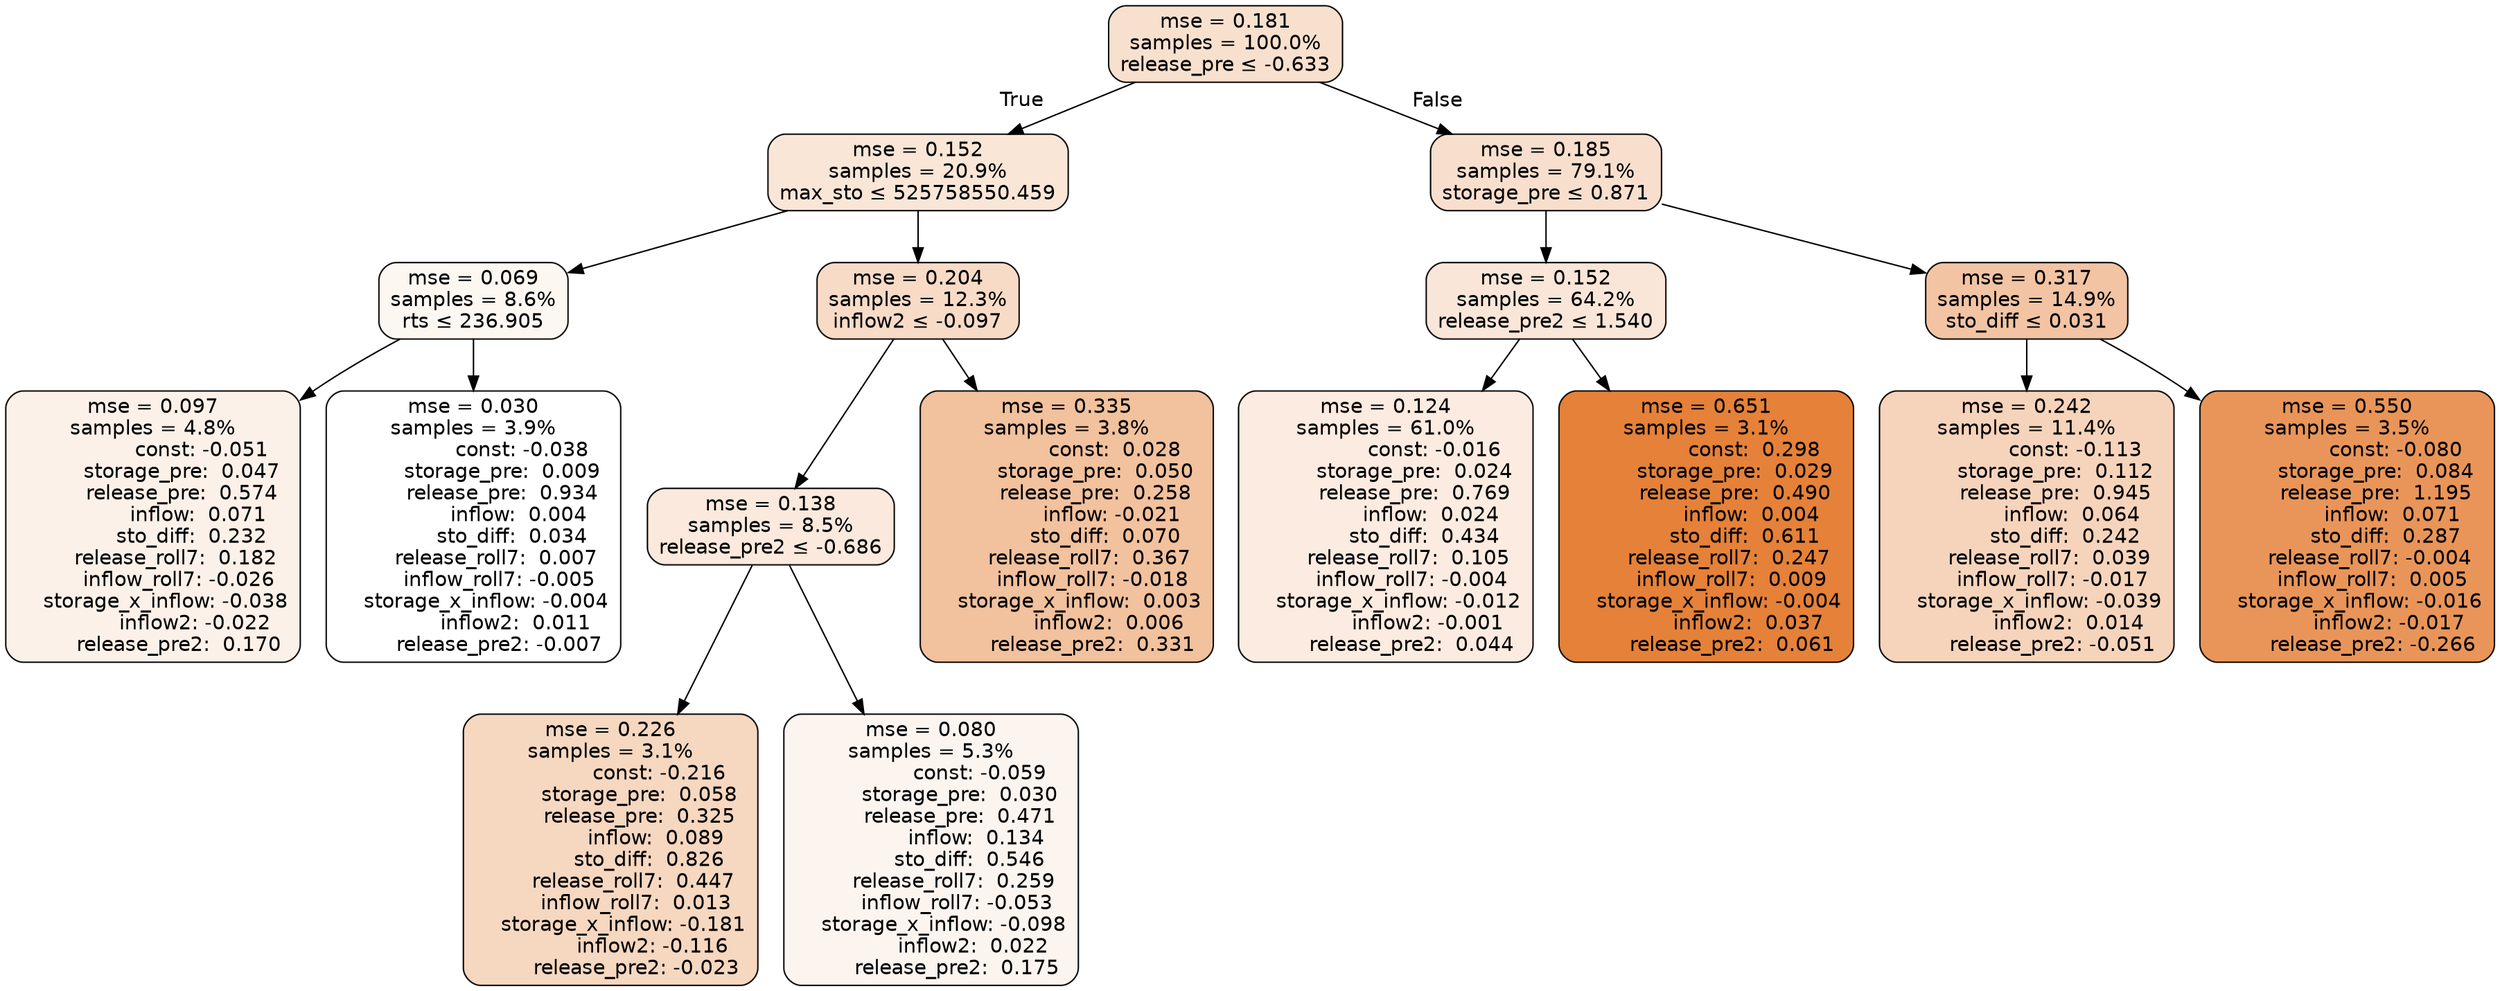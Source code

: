 digraph tree {
bgcolor="transparent"
node [shape=rectangle, style="filled, rounded", color="black", fontname=helvetica] ;
edge [fontname=helvetica] ;
	"0" [label="mse = 0.181
samples = 100.0%
release_pre &le; -0.633", fillcolor="#f8e0ce"]
	"1" [label="mse = 0.152
samples = 20.9%
max_sto &le; 525758550.459", fillcolor="#f9e6d7"]
	"2" [label="mse = 0.069
samples = 8.6%
rts &le; 236.905", fillcolor="#fdf7f2"]
	"3" [label="mse = 0.097
samples = 4.8%
               const: -0.051
         storage_pre:  0.047
         release_pre:  0.574
              inflow:  0.071
            sto_diff:  0.232
       release_roll7:  0.182
        inflow_roll7: -0.026
    storage_x_inflow: -0.038
             inflow2: -0.022
        release_pre2:  0.170", fillcolor="#fcf1e9"]
	"4" [label="mse = 0.030
samples = 3.9%
               const: -0.038
         storage_pre:  0.009
         release_pre:  0.934
              inflow:  0.004
            sto_diff:  0.034
       release_roll7:  0.007
        inflow_roll7: -0.005
    storage_x_inflow: -0.004
             inflow2:  0.011
        release_pre2: -0.007", fillcolor="#ffffff"]
	"5" [label="mse = 0.204
samples = 12.3%
inflow2 &le; -0.097", fillcolor="#f7dbc7"]
	"6" [label="mse = 0.138
samples = 8.5%
release_pre2 &le; -0.686", fillcolor="#fae9dc"]
	"7" [label="mse = 0.226
samples = 3.1%
               const: -0.216
         storage_pre:  0.058
         release_pre:  0.325
              inflow:  0.089
            sto_diff:  0.826
       release_roll7:  0.447
        inflow_roll7:  0.013
    storage_x_inflow: -0.181
             inflow2: -0.116
        release_pre2: -0.023", fillcolor="#f6d7c0"]
	"8" [label="mse = 0.080
samples = 5.3%
               const: -0.059
         storage_pre:  0.030
         release_pre:  0.471
              inflow:  0.134
            sto_diff:  0.546
       release_roll7:  0.259
        inflow_roll7: -0.053
    storage_x_inflow: -0.098
             inflow2:  0.022
        release_pre2:  0.175", fillcolor="#fcf4ef"]
	"9" [label="mse = 0.335
samples = 3.8%
               const:  0.028
         storage_pre:  0.050
         release_pre:  0.258
              inflow: -0.021
            sto_diff:  0.070
       release_roll7:  0.367
        inflow_roll7: -0.018
    storage_x_inflow:  0.003
             inflow2:  0.006
        release_pre2:  0.331", fillcolor="#f2c19d"]
	"10" [label="mse = 0.185
samples = 79.1%
storage_pre &le; 0.871", fillcolor="#f8dfcd"]
	"11" [label="mse = 0.152
samples = 64.2%
release_pre2 &le; 1.540", fillcolor="#f9e6d8"]
	"12" [label="mse = 0.124
samples = 61.0%
               const: -0.016
         storage_pre:  0.024
         release_pre:  0.769
              inflow:  0.024
            sto_diff:  0.434
       release_roll7:  0.105
        inflow_roll7: -0.004
    storage_x_inflow: -0.012
             inflow2: -0.001
        release_pre2:  0.044", fillcolor="#fbebe0"]
	"13" [label="mse = 0.651
samples = 3.1%
               const:  0.298
         storage_pre:  0.029
         release_pre:  0.490
              inflow:  0.004
            sto_diff:  0.611
       release_roll7:  0.247
        inflow_roll7:  0.009
    storage_x_inflow: -0.004
             inflow2:  0.037
        release_pre2:  0.061", fillcolor="#e58139"]
	"14" [label="mse = 0.317
samples = 14.9%
sto_diff &le; 0.031", fillcolor="#f2c4a3"]
	"15" [label="mse = 0.242
samples = 11.4%
               const: -0.113
         storage_pre:  0.112
         release_pre:  0.945
              inflow:  0.064
            sto_diff:  0.242
       release_roll7:  0.039
        inflow_roll7: -0.017
    storage_x_inflow: -0.039
             inflow2:  0.014
        release_pre2: -0.051", fillcolor="#f6d4bb"]
	"16" [label="mse = 0.550
samples = 3.5%
               const: -0.080
         storage_pre:  0.084
         release_pre:  1.195
              inflow:  0.071
            sto_diff:  0.287
       release_roll7: -0.004
        inflow_roll7:  0.005
    storage_x_inflow: -0.016
             inflow2: -0.017
        release_pre2: -0.266", fillcolor="#e99559"]

	"0" -> "1" [labeldistance=2.5, labelangle=45, headlabel="True"]
	"1" -> "2"
	"2" -> "3"
	"2" -> "4"
	"1" -> "5"
	"5" -> "6"
	"6" -> "7"
	"6" -> "8"
	"5" -> "9"
	"0" -> "10" [labeldistance=2.5, labelangle=-45, headlabel="False"]
	"10" -> "11"
	"11" -> "12"
	"11" -> "13"
	"10" -> "14"
	"14" -> "15"
	"14" -> "16"
}
